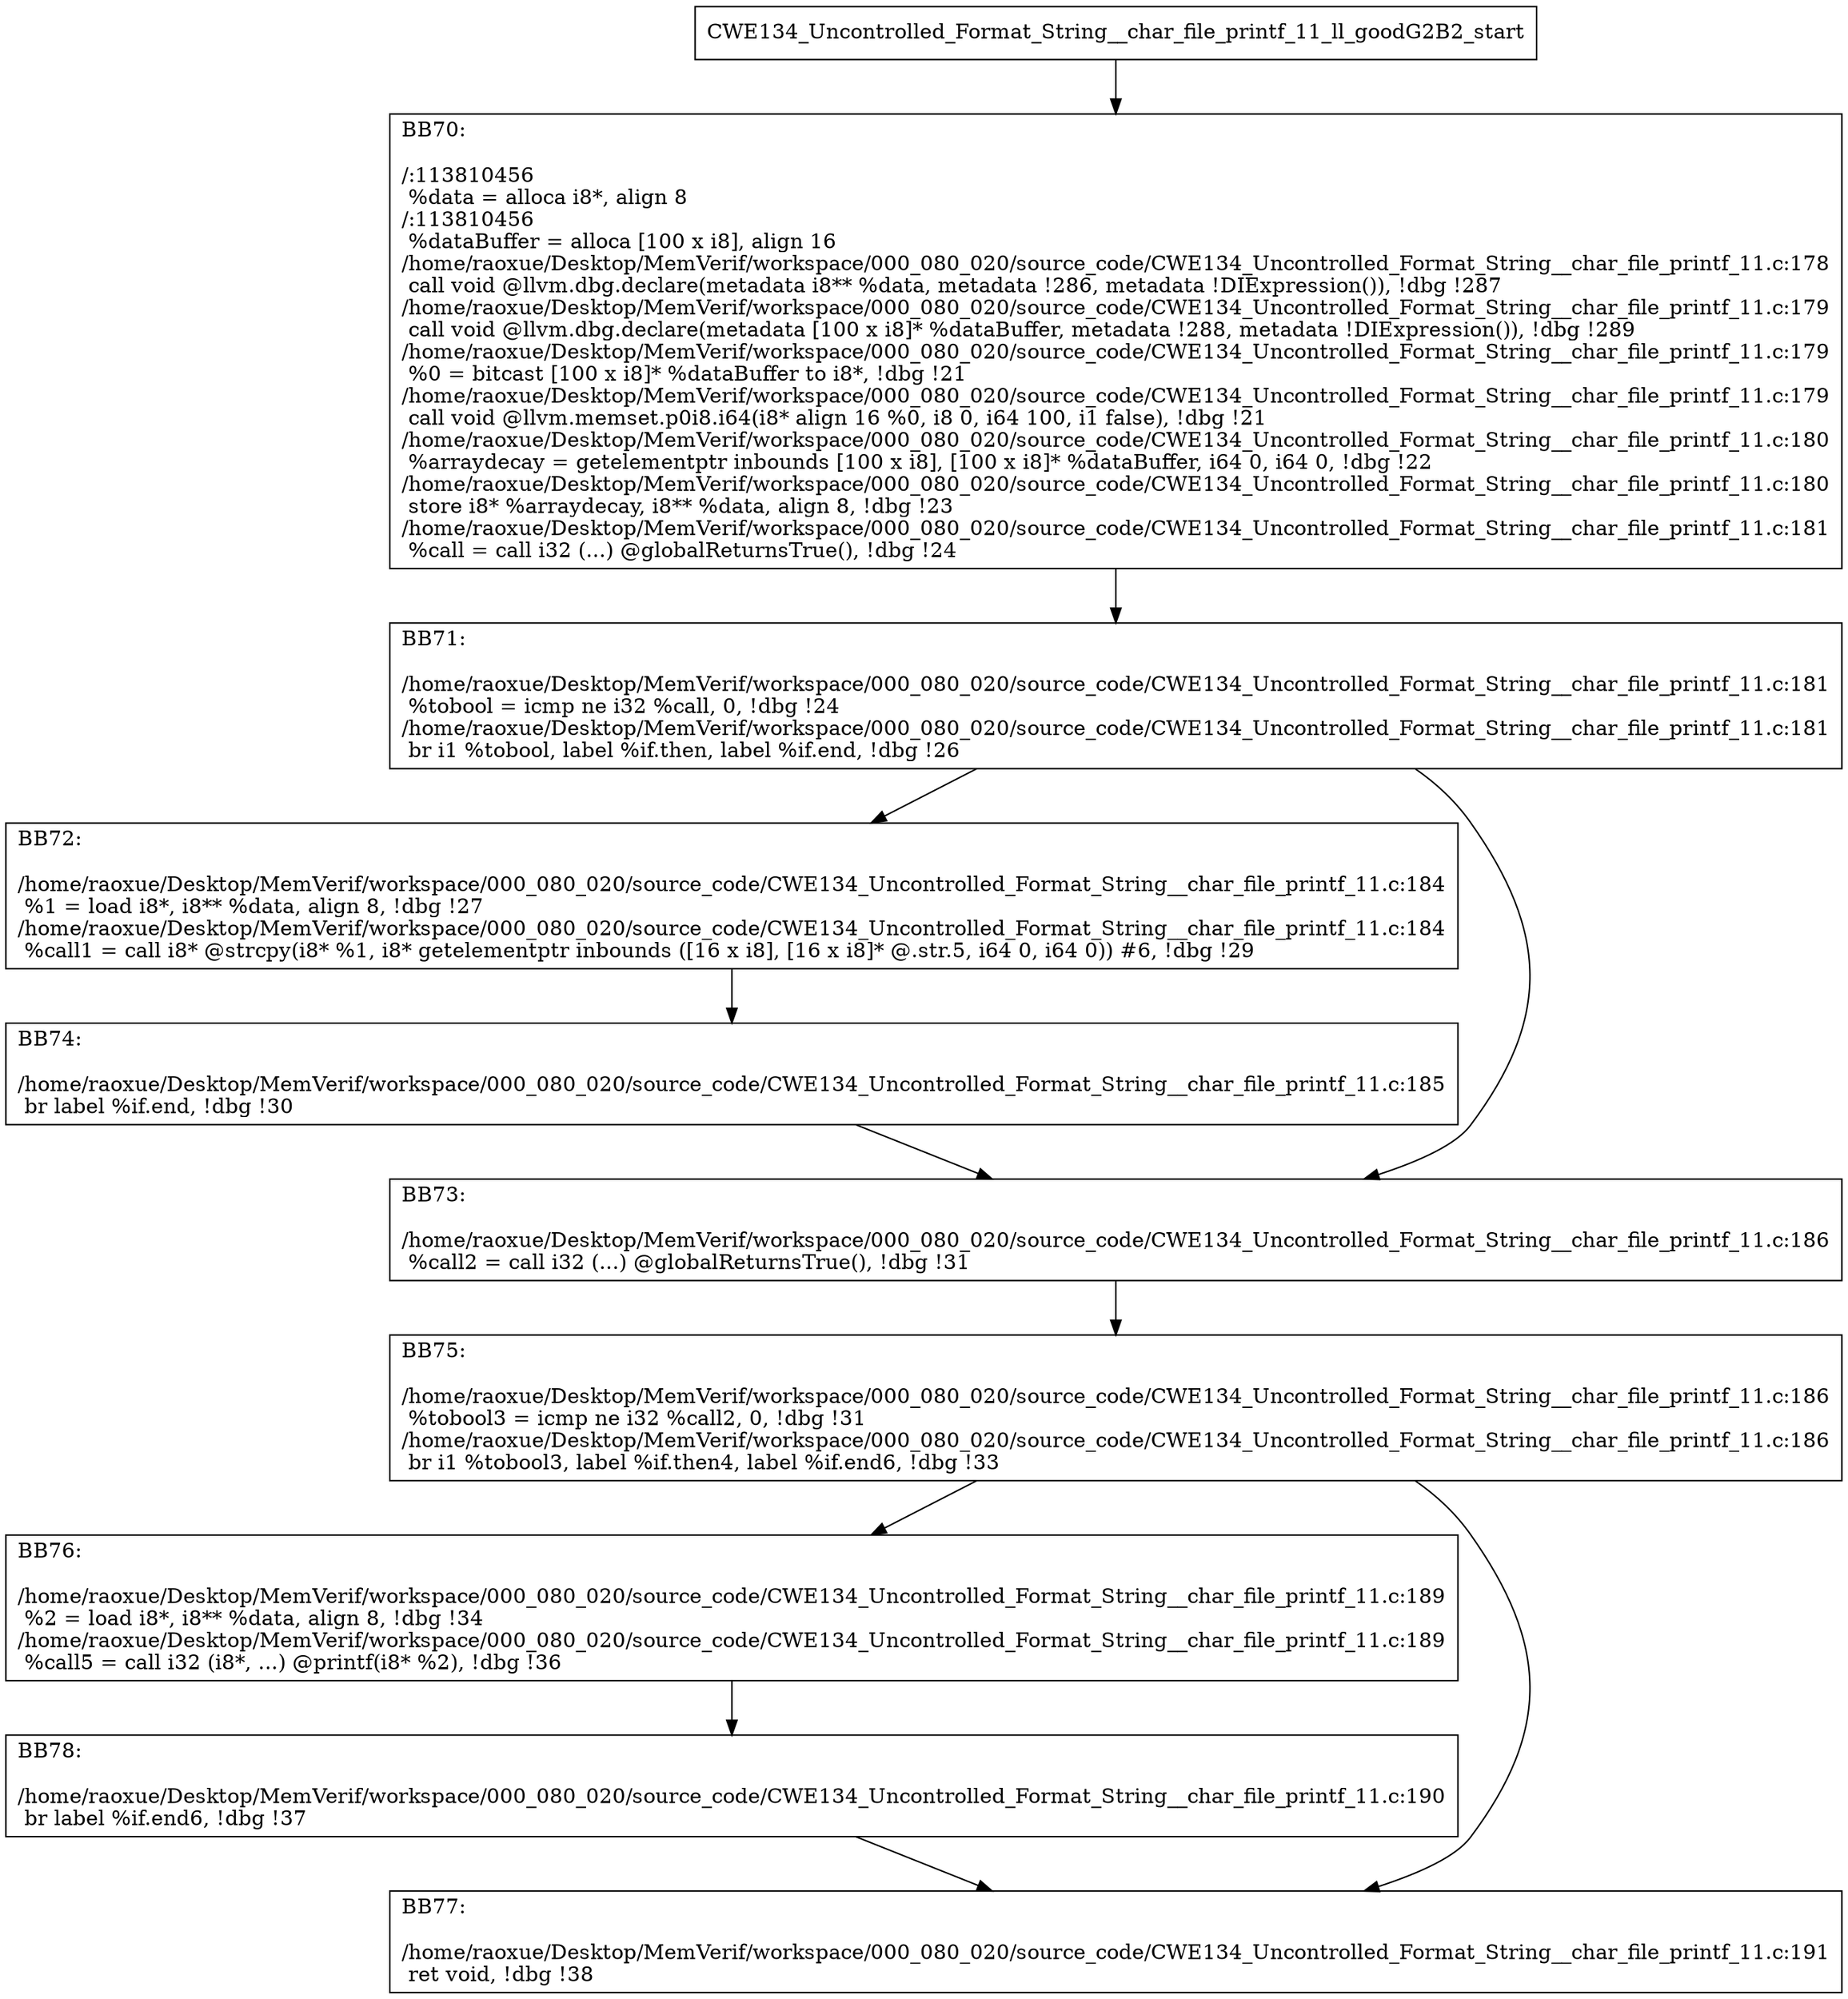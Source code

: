 digraph "CFG for'CWE134_Uncontrolled_Format_String__char_file_printf_11_ll_goodG2B2' function" {
	BBCWE134_Uncontrolled_Format_String__char_file_printf_11_ll_goodG2B2_start[shape=record,label="{CWE134_Uncontrolled_Format_String__char_file_printf_11_ll_goodG2B2_start}"];
	BBCWE134_Uncontrolled_Format_String__char_file_printf_11_ll_goodG2B2_start-> CWE134_Uncontrolled_Format_String__char_file_printf_11_ll_goodG2B2BB70;
	CWE134_Uncontrolled_Format_String__char_file_printf_11_ll_goodG2B2BB70 [shape=record, label="{BB70:\l\l/:113810456\l
  %data = alloca i8*, align 8\l
/:113810456\l
  %dataBuffer = alloca [100 x i8], align 16\l
/home/raoxue/Desktop/MemVerif/workspace/000_080_020/source_code/CWE134_Uncontrolled_Format_String__char_file_printf_11.c:178\l
  call void @llvm.dbg.declare(metadata i8** %data, metadata !286, metadata !DIExpression()), !dbg !287\l
/home/raoxue/Desktop/MemVerif/workspace/000_080_020/source_code/CWE134_Uncontrolled_Format_String__char_file_printf_11.c:179\l
  call void @llvm.dbg.declare(metadata [100 x i8]* %dataBuffer, metadata !288, metadata !DIExpression()), !dbg !289\l
/home/raoxue/Desktop/MemVerif/workspace/000_080_020/source_code/CWE134_Uncontrolled_Format_String__char_file_printf_11.c:179\l
  %0 = bitcast [100 x i8]* %dataBuffer to i8*, !dbg !21\l
/home/raoxue/Desktop/MemVerif/workspace/000_080_020/source_code/CWE134_Uncontrolled_Format_String__char_file_printf_11.c:179\l
  call void @llvm.memset.p0i8.i64(i8* align 16 %0, i8 0, i64 100, i1 false), !dbg !21\l
/home/raoxue/Desktop/MemVerif/workspace/000_080_020/source_code/CWE134_Uncontrolled_Format_String__char_file_printf_11.c:180\l
  %arraydecay = getelementptr inbounds [100 x i8], [100 x i8]* %dataBuffer, i64 0, i64 0, !dbg !22\l
/home/raoxue/Desktop/MemVerif/workspace/000_080_020/source_code/CWE134_Uncontrolled_Format_String__char_file_printf_11.c:180\l
  store i8* %arraydecay, i8** %data, align 8, !dbg !23\l
/home/raoxue/Desktop/MemVerif/workspace/000_080_020/source_code/CWE134_Uncontrolled_Format_String__char_file_printf_11.c:181\l
  %call = call i32 (...) @globalReturnsTrue(), !dbg !24\l
}"];
	CWE134_Uncontrolled_Format_String__char_file_printf_11_ll_goodG2B2BB70-> CWE134_Uncontrolled_Format_String__char_file_printf_11_ll_goodG2B2BB71;
	CWE134_Uncontrolled_Format_String__char_file_printf_11_ll_goodG2B2BB71 [shape=record, label="{BB71:\l\l/home/raoxue/Desktop/MemVerif/workspace/000_080_020/source_code/CWE134_Uncontrolled_Format_String__char_file_printf_11.c:181\l
  %tobool = icmp ne i32 %call, 0, !dbg !24\l
/home/raoxue/Desktop/MemVerif/workspace/000_080_020/source_code/CWE134_Uncontrolled_Format_String__char_file_printf_11.c:181\l
  br i1 %tobool, label %if.then, label %if.end, !dbg !26\l
}"];
	CWE134_Uncontrolled_Format_String__char_file_printf_11_ll_goodG2B2BB71-> CWE134_Uncontrolled_Format_String__char_file_printf_11_ll_goodG2B2BB72;
	CWE134_Uncontrolled_Format_String__char_file_printf_11_ll_goodG2B2BB71-> CWE134_Uncontrolled_Format_String__char_file_printf_11_ll_goodG2B2BB73;
	CWE134_Uncontrolled_Format_String__char_file_printf_11_ll_goodG2B2BB72 [shape=record, label="{BB72:\l\l/home/raoxue/Desktop/MemVerif/workspace/000_080_020/source_code/CWE134_Uncontrolled_Format_String__char_file_printf_11.c:184\l
  %1 = load i8*, i8** %data, align 8, !dbg !27\l
/home/raoxue/Desktop/MemVerif/workspace/000_080_020/source_code/CWE134_Uncontrolled_Format_String__char_file_printf_11.c:184\l
  %call1 = call i8* @strcpy(i8* %1, i8* getelementptr inbounds ([16 x i8], [16 x i8]* @.str.5, i64 0, i64 0)) #6, !dbg !29\l
}"];
	CWE134_Uncontrolled_Format_String__char_file_printf_11_ll_goodG2B2BB72-> CWE134_Uncontrolled_Format_String__char_file_printf_11_ll_goodG2B2BB74;
	CWE134_Uncontrolled_Format_String__char_file_printf_11_ll_goodG2B2BB74 [shape=record, label="{BB74:\l\l/home/raoxue/Desktop/MemVerif/workspace/000_080_020/source_code/CWE134_Uncontrolled_Format_String__char_file_printf_11.c:185\l
  br label %if.end, !dbg !30\l
}"];
	CWE134_Uncontrolled_Format_String__char_file_printf_11_ll_goodG2B2BB74-> CWE134_Uncontrolled_Format_String__char_file_printf_11_ll_goodG2B2BB73;
	CWE134_Uncontrolled_Format_String__char_file_printf_11_ll_goodG2B2BB73 [shape=record, label="{BB73:\l\l/home/raoxue/Desktop/MemVerif/workspace/000_080_020/source_code/CWE134_Uncontrolled_Format_String__char_file_printf_11.c:186\l
  %call2 = call i32 (...) @globalReturnsTrue(), !dbg !31\l
}"];
	CWE134_Uncontrolled_Format_String__char_file_printf_11_ll_goodG2B2BB73-> CWE134_Uncontrolled_Format_String__char_file_printf_11_ll_goodG2B2BB75;
	CWE134_Uncontrolled_Format_String__char_file_printf_11_ll_goodG2B2BB75 [shape=record, label="{BB75:\l\l/home/raoxue/Desktop/MemVerif/workspace/000_080_020/source_code/CWE134_Uncontrolled_Format_String__char_file_printf_11.c:186\l
  %tobool3 = icmp ne i32 %call2, 0, !dbg !31\l
/home/raoxue/Desktop/MemVerif/workspace/000_080_020/source_code/CWE134_Uncontrolled_Format_String__char_file_printf_11.c:186\l
  br i1 %tobool3, label %if.then4, label %if.end6, !dbg !33\l
}"];
	CWE134_Uncontrolled_Format_String__char_file_printf_11_ll_goodG2B2BB75-> CWE134_Uncontrolled_Format_String__char_file_printf_11_ll_goodG2B2BB76;
	CWE134_Uncontrolled_Format_String__char_file_printf_11_ll_goodG2B2BB75-> CWE134_Uncontrolled_Format_String__char_file_printf_11_ll_goodG2B2BB77;
	CWE134_Uncontrolled_Format_String__char_file_printf_11_ll_goodG2B2BB76 [shape=record, label="{BB76:\l\l/home/raoxue/Desktop/MemVerif/workspace/000_080_020/source_code/CWE134_Uncontrolled_Format_String__char_file_printf_11.c:189\l
  %2 = load i8*, i8** %data, align 8, !dbg !34\l
/home/raoxue/Desktop/MemVerif/workspace/000_080_020/source_code/CWE134_Uncontrolled_Format_String__char_file_printf_11.c:189\l
  %call5 = call i32 (i8*, ...) @printf(i8* %2), !dbg !36\l
}"];
	CWE134_Uncontrolled_Format_String__char_file_printf_11_ll_goodG2B2BB76-> CWE134_Uncontrolled_Format_String__char_file_printf_11_ll_goodG2B2BB78;
	CWE134_Uncontrolled_Format_String__char_file_printf_11_ll_goodG2B2BB78 [shape=record, label="{BB78:\l\l/home/raoxue/Desktop/MemVerif/workspace/000_080_020/source_code/CWE134_Uncontrolled_Format_String__char_file_printf_11.c:190\l
  br label %if.end6, !dbg !37\l
}"];
	CWE134_Uncontrolled_Format_String__char_file_printf_11_ll_goodG2B2BB78-> CWE134_Uncontrolled_Format_String__char_file_printf_11_ll_goodG2B2BB77;
	CWE134_Uncontrolled_Format_String__char_file_printf_11_ll_goodG2B2BB77 [shape=record, label="{BB77:\l\l/home/raoxue/Desktop/MemVerif/workspace/000_080_020/source_code/CWE134_Uncontrolled_Format_String__char_file_printf_11.c:191\l
  ret void, !dbg !38\l
}"];
}
